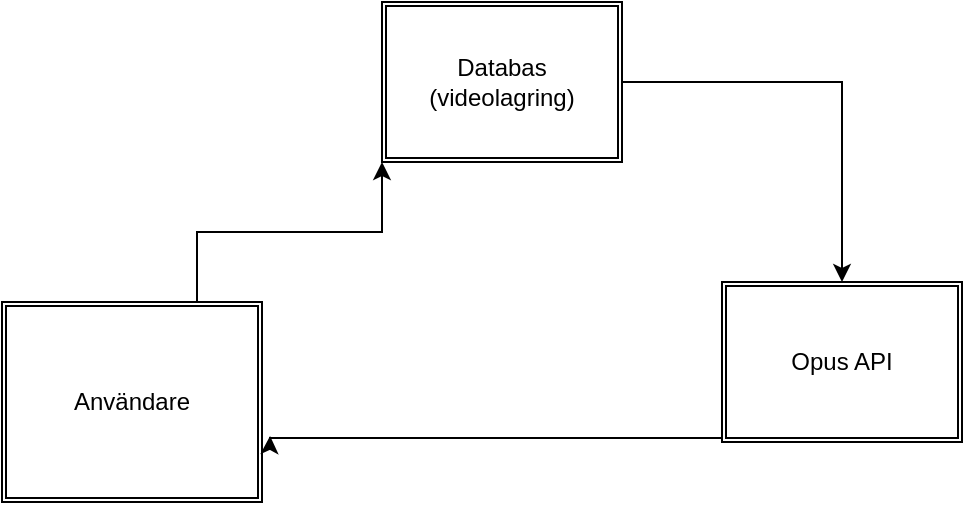 <mxfile>
    <diagram id="CqFxaHlYLJ3DUsrj3_QE" name="Page-1">
        <mxGraphModel dx="1068" dy="522" grid="1" gridSize="10" guides="1" tooltips="1" connect="1" arrows="1" fold="1" page="1" pageScale="1" pageWidth="1920" pageHeight="1200" math="0" shadow="0">
            <root>
                <mxCell id="0"/>
                <mxCell id="1" parent="0"/>
                <mxCell id="4" style="edgeStyle=orthogonalEdgeStyle;html=1;exitX=1;exitY=0.5;exitDx=0;exitDy=0;entryX=0.5;entryY=0;entryDx=0;entryDy=0;rounded=0;" edge="1" parent="1" source="2" target="3">
                    <mxGeometry relative="1" as="geometry"/>
                </mxCell>
                <mxCell id="2" value="Databas (videolagring)" style="shape=ext;double=1;rounded=0;whiteSpace=wrap;html=1;" vertex="1" parent="1">
                    <mxGeometry x="590" y="40" width="120" height="80" as="geometry"/>
                </mxCell>
                <mxCell id="3" value="Opus API" style="shape=ext;double=1;rounded=0;whiteSpace=wrap;html=1;" vertex="1" parent="1">
                    <mxGeometry x="760" y="180" width="120" height="80" as="geometry"/>
                </mxCell>
                <mxCell id="6" style="edgeStyle=orthogonalEdgeStyle;html=1;exitX=0.75;exitY=0;exitDx=0;exitDy=0;entryX=0;entryY=1;entryDx=0;entryDy=0;rounded=0;curved=0;" edge="1" parent="1" source="5" target="2">
                    <mxGeometry relative="1" as="geometry"/>
                </mxCell>
                <mxCell id="5" value="Användare" style="shape=ext;double=1;rounded=0;whiteSpace=wrap;html=1;" vertex="1" parent="1">
                    <mxGeometry x="400" y="190" width="130" height="100" as="geometry"/>
                </mxCell>
                <mxCell id="7" style="edgeStyle=orthogonalEdgeStyle;html=1;exitX=0;exitY=0.75;exitDx=0;exitDy=0;entryX=1.031;entryY=0.67;entryDx=0;entryDy=0;entryPerimeter=0;rounded=0;curved=0;" edge="1" parent="1" source="3" target="5">
                    <mxGeometry relative="1" as="geometry">
                        <Array as="points">
                            <mxPoint x="760" y="258"/>
                        </Array>
                    </mxGeometry>
                </mxCell>
            </root>
        </mxGraphModel>
    </diagram>
    <diagram id="0syk2C6ZPAsIoWzTGL_V" name="Flowchart">
        <mxGraphModel dx="1155" dy="649" grid="1" gridSize="10" guides="1" tooltips="1" connect="1" arrows="1" fold="1" page="1" pageScale="1" pageWidth="1920" pageHeight="1200" math="0" shadow="0" adaptiveColors="auto">
            <root>
                <mxCell id="0"/>
                <mxCell id="1" parent="0"/>
                <mxCell id="zCr1-eC-5d4g6T2VSZYR-1" value="Användare spelar in video" style="rounded=0;whiteSpace=wrap;html=1;" vertex="1" parent="1">
                    <mxGeometry x="160" y="60" width="160" height="60" as="geometry"/>
                </mxCell>
                <mxCell id="zCr1-eC-5d4g6T2VSZYR-2" value="Lagring i molndatabas&lt;br&gt;t.ex. Azure eller MongoDB Atlas" style="rounded=0;whiteSpace=wrap;html=1;" vertex="1" parent="1">
                    <mxGeometry x="160" y="160" width="160" height="60" as="geometry"/>
                </mxCell>
                <mxCell id="zCr1-eC-5d4g6T2VSZYR-3" value="Automatisk överföring till Opus via Opus API" style="rounded=0;whiteSpace=wrap;html=1;" vertex="1" parent="1">
                    <mxGeometry x="160" y="260" width="160" height="60" as="geometry"/>
                </mxCell>
                <mxCell id="zCr1-eC-5d4g6T2VSZYR-4" value="Redigering i Opus" style="rounded=0;whiteSpace=wrap;html=1;" vertex="1" parent="1">
                    <mxGeometry x="160" y="360" width="160" height="60" as="geometry"/>
                </mxCell>
                <mxCell id="zCr1-eC-5d4g6T2VSZYR-5" value="Redigerad video skickas tillbaka" style="rounded=0;whiteSpace=wrap;html=1;" vertex="1" parent="1">
                    <mxGeometry x="160" y="460" width="160" height="60" as="geometry"/>
                </mxCell>
                <mxCell id="zCr1-eC-5d4g6T2VSZYR-6" value="Användare väljer shorts" style="rounded=0;whiteSpace=wrap;html=1;" vertex="1" parent="1">
                    <mxGeometry x="160" y="560" width="160" height="60" as="geometry"/>
                </mxCell>
                <mxCell id="zCr1-eC-5d4g6T2VSZYR-7" value="Publicering av shorts" style="rounded=0;whiteSpace=wrap;html=1;" vertex="1" parent="1">
                    <mxGeometry x="160" y="660" width="160" height="60" as="geometry"/>
                </mxCell>
                <mxCell id="zCr1-eC-5d4g6T2VSZYR-8" style="rounded=0;" edge="1" parent="1" source="zCr1-eC-5d4g6T2VSZYR-1" target="zCr1-eC-5d4g6T2VSZYR-2">
                    <mxGeometry relative="1" as="geometry"/>
                </mxCell>
                <mxCell id="zCr1-eC-5d4g6T2VSZYR-9" style="rounded=0;" edge="1" parent="1" source="zCr1-eC-5d4g6T2VSZYR-2" target="zCr1-eC-5d4g6T2VSZYR-3">
                    <mxGeometry relative="1" as="geometry"/>
                </mxCell>
                <mxCell id="zCr1-eC-5d4g6T2VSZYR-10" style="rounded=0;" edge="1" parent="1" source="zCr1-eC-5d4g6T2VSZYR-3" target="zCr1-eC-5d4g6T2VSZYR-4">
                    <mxGeometry relative="1" as="geometry"/>
                </mxCell>
                <mxCell id="zCr1-eC-5d4g6T2VSZYR-11" style="rounded=0;" edge="1" parent="1" source="zCr1-eC-5d4g6T2VSZYR-4" target="zCr1-eC-5d4g6T2VSZYR-5">
                    <mxGeometry relative="1" as="geometry"/>
                </mxCell>
                <mxCell id="zCr1-eC-5d4g6T2VSZYR-12" style="rounded=0;" edge="1" parent="1" source="zCr1-eC-5d4g6T2VSZYR-5" target="zCr1-eC-5d4g6T2VSZYR-6">
                    <mxGeometry relative="1" as="geometry"/>
                </mxCell>
                <mxCell id="zCr1-eC-5d4g6T2VSZYR-13" style="rounded=0;" edge="1" parent="1" source="zCr1-eC-5d4g6T2VSZYR-6" target="zCr1-eC-5d4g6T2VSZYR-7">
                    <mxGeometry relative="1" as="geometry"/>
                </mxCell>
            </root>
        </mxGraphModel>
    </diagram>
</mxfile>
